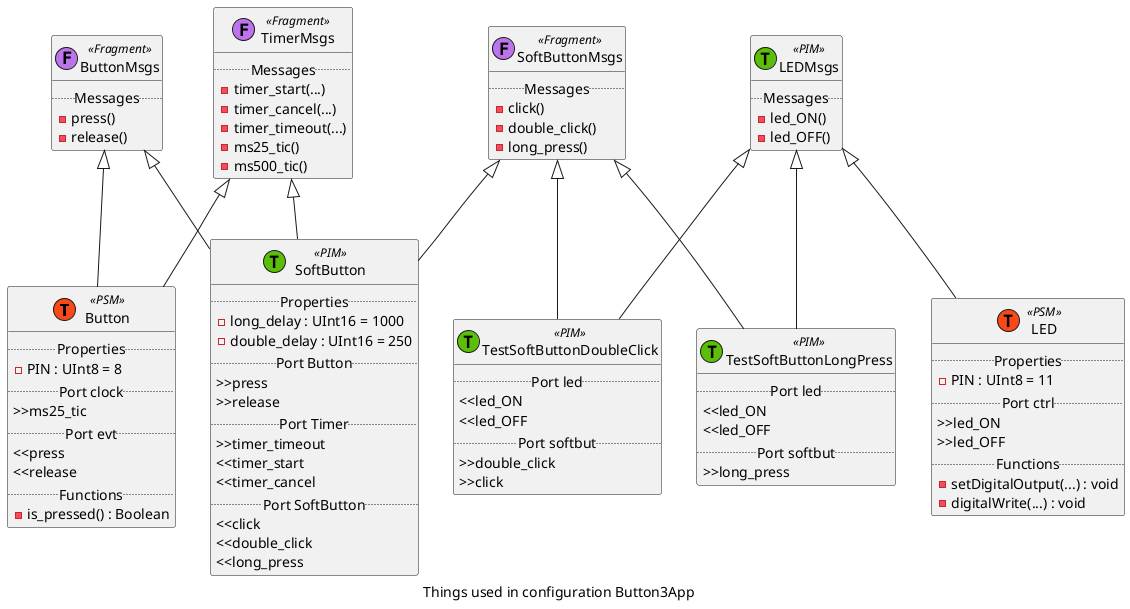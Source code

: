 @startuml
caption Things used in configuration Button3App
class Button <<(T,#F94918)PSM>> {
..Properties..
-PIN : UInt8 = 8
..Port clock..
>>ms25_tic
..Port evt..
<<press
<<release
..Functions..
-is_pressed() : Boolean
}
class ButtonMsgs <<(F,#BC74ED)Fragment>> {
..Messages..
-press()
-release()
}
class TimerMsgs <<(F,#BC74ED)Fragment>> {
..Messages..
-timer_start(...)
-timer_cancel(...)
-timer_timeout(...)
-ms25_tic()
-ms500_tic()
}
class TestSoftButtonLongPress <<(T,#5BBF09)PIM>> {
..Port led..
<<led_ON
<<led_OFF
..Port softbut..
>>long_press
}
class SoftButtonMsgs <<(F,#BC74ED)Fragment>> {
..Messages..
-click()
-double_click()
-long_press()
}
class LEDMsgs <<(T,#5BBF09)PIM>> {
..Messages..
-led_ON()
-led_OFF()
}
class LED <<(T,#F94918)PSM>> {
..Properties..
-PIN : UInt8 = 11
..Port ctrl..
>>led_ON
>>led_OFF
..Functions..
-setDigitalOutput(...) : void
-digitalWrite(...) : void
}
class SoftButton <<(T,#5BBF09)PIM>> {
..Properties..
-long_delay : UInt16 = 1000
-double_delay : UInt16 = 250
..Port Button..
>>press
>>release
..Port Timer..
>>timer_timeout
<<timer_start
<<timer_cancel
..Port SoftButton..
<<click
<<double_click
<<long_press
}
class TestSoftButtonDoubleClick <<(T,#5BBF09)PIM>> {
..Port led..
<<led_ON
<<led_OFF
..Port softbut..
>>double_click
>>click
}
ButtonMsgs <|-- Button
TimerMsgs <|-- Button
SoftButtonMsgs <|-- TestSoftButtonLongPress
LEDMsgs <|-- TestSoftButtonLongPress
LEDMsgs <|-- LED
ButtonMsgs <|-- SoftButton
SoftButtonMsgs <|-- SoftButton
TimerMsgs <|-- SoftButton
SoftButtonMsgs <|-- TestSoftButtonDoubleClick
LEDMsgs <|-- TestSoftButtonDoubleClick
@enduml